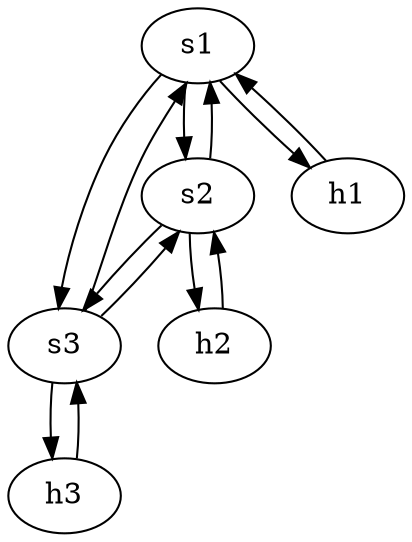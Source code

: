 digraph topology {

s1[type=switch,id=1,mac="20:00:00:00:00:01",ip="192.168.1.3"];
s2[type=switch,id=2,mac="20:00:00:00:00:02",ip="192.168.1.3"];
s3[type=switch,id=3,mac="20:00:00:00:00:03",ip="192.168.1.3"];

h1[type=host,mac="00:00:00:00:00:01",ip="10.0.0.1"];
h2[type=host,mac="00:00:00:00:00:02",ip="10.0.0.2"];
h3[type=host,mac="00:00:00:00:00:03",ip="10.0.0.3"];

s1 -> s2 [src_port=1, dst_port=2, cost=0, capacity="1Gbps"];
s2 -> s1 [src_port=2, dst_port=1, cost=0, capacity="1Gbps"];

s2 -> s3 [src_port=3, dst_port=4, cost=0, capacity="1Gbps"];
s3 -> s2 [src_port=4, dst_port=3, cost=0, capacity="1Gbps"];

s1 -> s3 [src_port=5, dst_port=6, cost=0, capacity="1Gbps"];
s3 -> s1 [src_port=6, dst_port=5, cost=0, capacity="1Gbps"];

h1 -> s1 [src_port=10, dst_port=11, cost=0, capacity="5Gbps"];
s1 -> h1 [src_port=11, dst_port=10, cost=0, capacity="5Gbps"];

h2 -> s2 [src_port=12, dst_port=13, cost=0, capacity="5Gbps"];
s2 -> h2 [src_port=13, dst_port=12, cost=0, capacity="5Gbps"];

h3 -> s3 [src_port=14, dst_port=15, cost=0, capacity="5Gbps"];
s3 -> h3 [src_port=15, dst_port=14, cost=0, capacity="5Gbps"];

}
